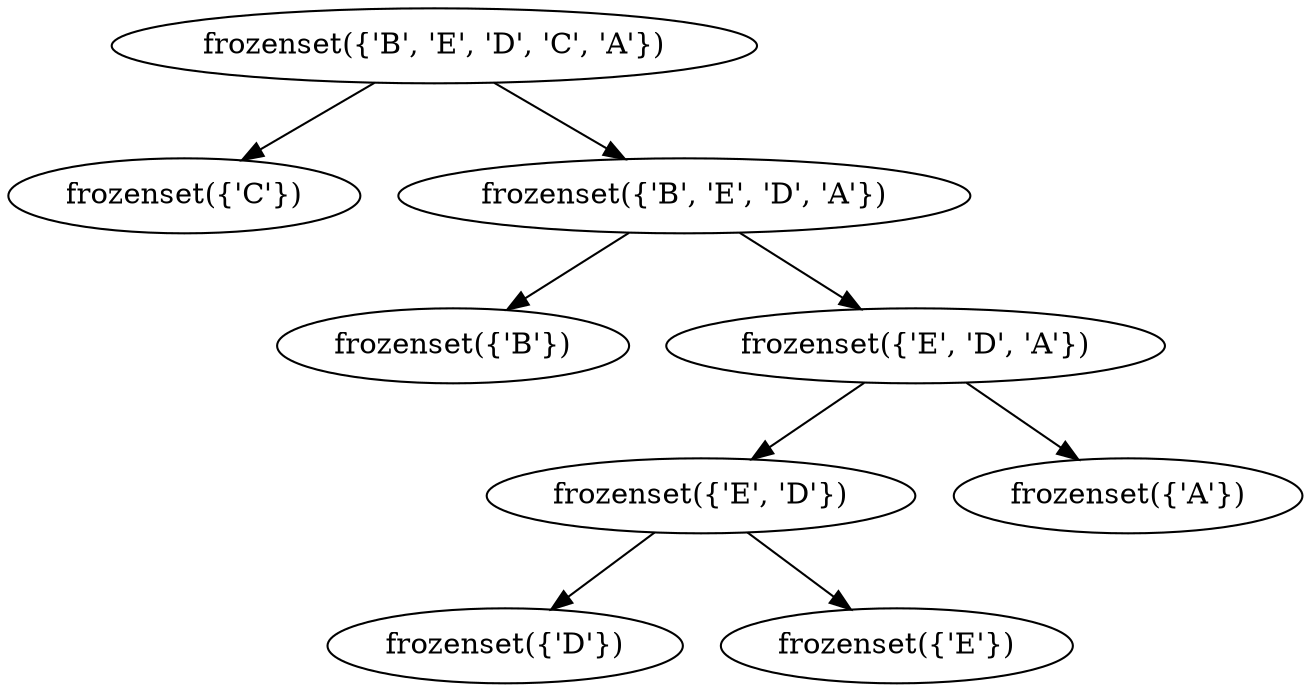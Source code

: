 strict digraph "" {
"frozenset({'B', 'E', 'D', 'C', 'A'})";
"frozenset({'D'})";
"frozenset({'E', 'D'})";
"frozenset({'B'})";
"frozenset({'E'})";
"frozenset({'A'})";
"frozenset({'C'})";
"frozenset({'E', 'D', 'A'})";
"frozenset({'B', 'E', 'D', 'A'})";
"frozenset({'B', 'E', 'D', 'C', 'A'})" -> "frozenset({'C'})";
"frozenset({'B', 'E', 'D', 'C', 'A'})" -> "frozenset({'B', 'E', 'D', 'A'})";
"frozenset({'E', 'D'})" -> "frozenset({'D'})";
"frozenset({'E', 'D'})" -> "frozenset({'E'})";
"frozenset({'E', 'D', 'A'})" -> "frozenset({'A'})";
"frozenset({'E', 'D', 'A'})" -> "frozenset({'E', 'D'})";
"frozenset({'B', 'E', 'D', 'A'})" -> "frozenset({'E', 'D', 'A'})";
"frozenset({'B', 'E', 'D', 'A'})" -> "frozenset({'B'})";
}
